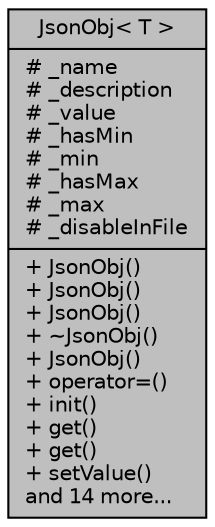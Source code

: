 digraph "JsonObj&lt; T &gt;"
{
 // LATEX_PDF_SIZE
  edge [fontname="Helvetica",fontsize="10",labelfontname="Helvetica",labelfontsize="10"];
  node [fontname="Helvetica",fontsize="10",shape=record];
  Node1 [label="{JsonObj\< T \>\n|# _name\l# _description\l# _value\l# _hasMin\l# _min\l# _hasMax\l# _max\l# _disableInFile\l|+ JsonObj()\l+ JsonObj()\l+ JsonObj()\l+ ~JsonObj()\l+ JsonObj()\l+ operator=()\l+ init()\l+ get()\l+ get()\l+ setValue()\land 14 more...\l}",height=0.2,width=0.4,color="black", fillcolor="grey75", style="filled", fontcolor="black",tooltip=" "];
}
